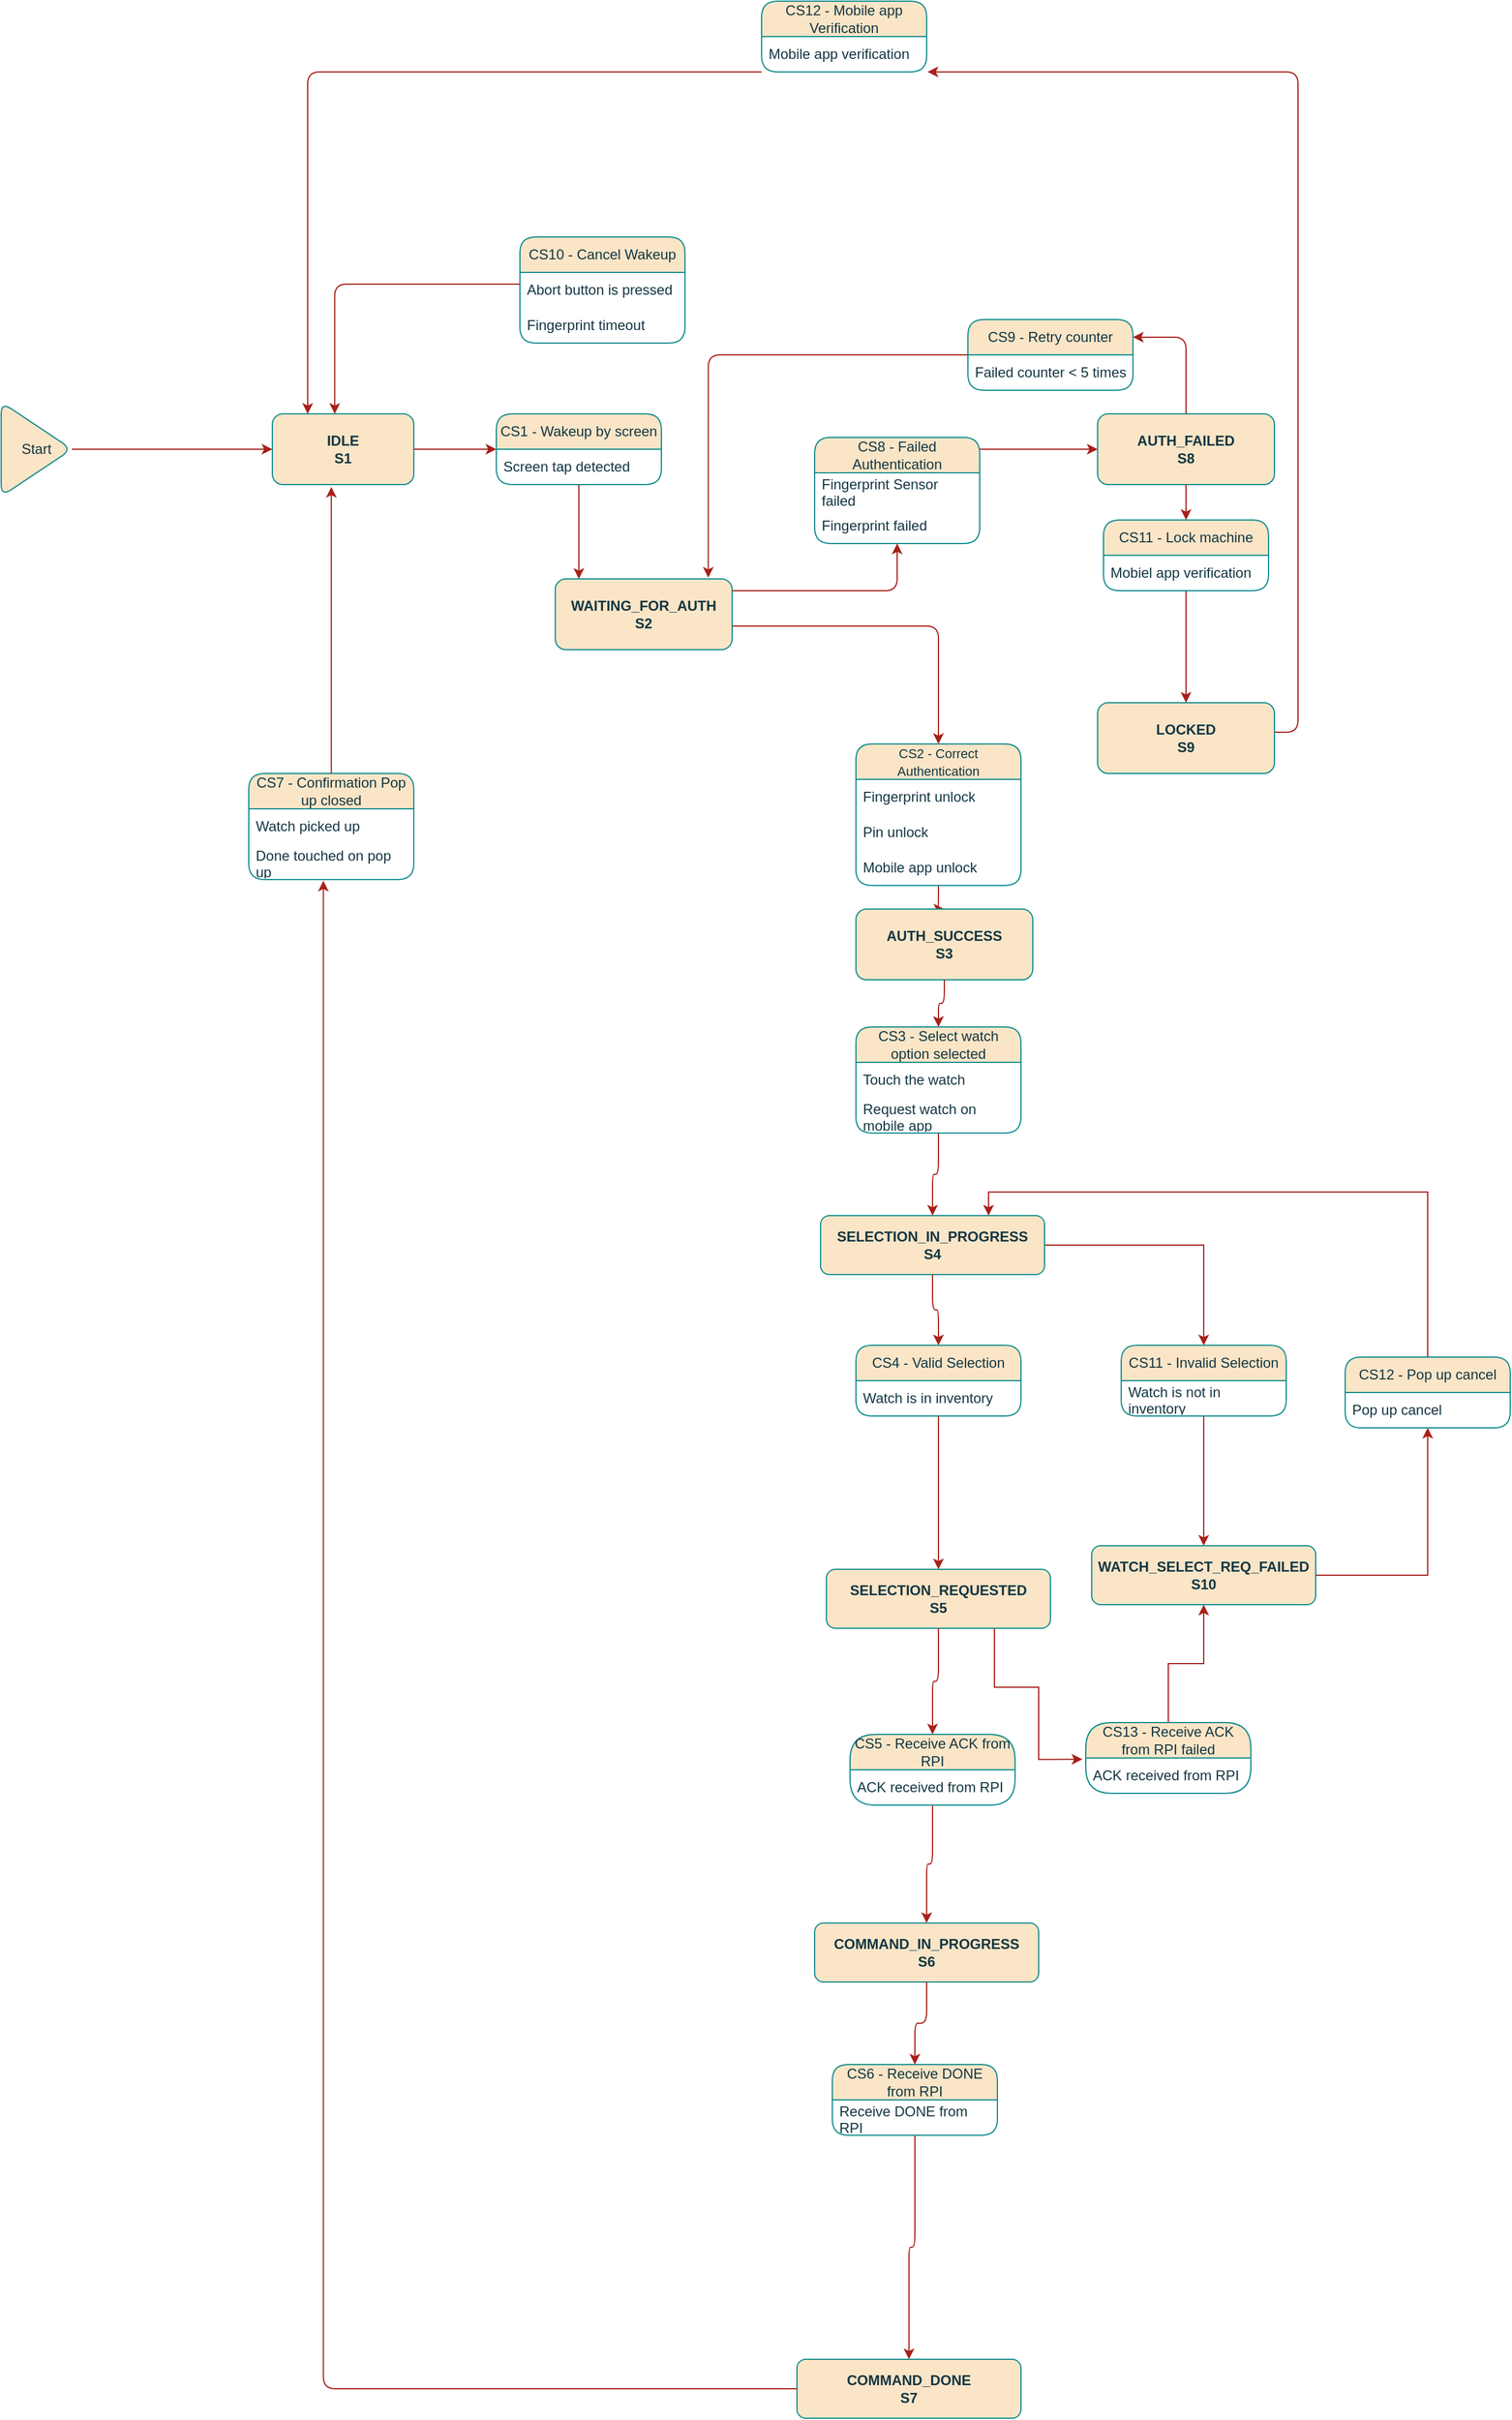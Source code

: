 <mxfile version="28.0.6">
  <diagram name="Page-1" id="p9SgZGYy411-d-FbT1tG">
    <mxGraphModel dx="4303" dy="2031" grid="1" gridSize="10" guides="1" tooltips="1" connect="1" arrows="1" fold="1" page="1" pageScale="1" pageWidth="850" pageHeight="1100" math="0" shadow="0">
      <root>
        <mxCell id="0" />
        <mxCell id="1" parent="0" />
        <mxCell id="Z7bshn5V9QT-2ZummmTz-3" value="" style="edgeStyle=orthogonalEdgeStyle;rounded=1;orthogonalLoop=1;jettySize=auto;html=1;labelBackgroundColor=none;fontColor=default;strokeColor=#A8201A;" edge="1" parent="1" source="Z7bshn5V9QT-2ZummmTz-114" target="Z7bshn5V9QT-2ZummmTz-2">
          <mxGeometry relative="1" as="geometry">
            <Array as="points">
              <mxPoint x="190" y="500" />
              <mxPoint x="190" y="500" />
            </Array>
          </mxGeometry>
        </mxCell>
        <mxCell id="Z7bshn5V9QT-2ZummmTz-1" value="IDLE&lt;div&gt;S1&lt;/div&gt;" style="rounded=1;whiteSpace=wrap;html=1;labelBackgroundColor=none;fontStyle=1;fillColor=#FAE5C7;strokeColor=#0F8B8D;fontColor=#143642;" vertex="1" parent="1">
          <mxGeometry x="-70" y="380" width="120" height="60" as="geometry" />
        </mxCell>
        <mxCell id="Z7bshn5V9QT-2ZummmTz-5" value="" style="edgeStyle=orthogonalEdgeStyle;rounded=1;orthogonalLoop=1;jettySize=auto;html=1;labelBackgroundColor=none;fontColor=default;strokeColor=#A8201A;" edge="1" parent="1" source="Z7bshn5V9QT-2ZummmTz-59" target="Z7bshn5V9QT-2ZummmTz-4">
          <mxGeometry relative="1" as="geometry" />
        </mxCell>
        <mxCell id="Z7bshn5V9QT-2ZummmTz-18" value="" style="edgeStyle=orthogonalEdgeStyle;rounded=1;orthogonalLoop=1;jettySize=auto;html=1;labelBackgroundColor=none;fontColor=default;strokeColor=#A8201A;" edge="1" parent="1" source="Z7bshn5V9QT-2ZummmTz-108" target="Z7bshn5V9QT-2ZummmTz-17">
          <mxGeometry relative="1" as="geometry">
            <Array as="points">
              <mxPoint x="560" y="410" />
              <mxPoint x="560" y="410" />
            </Array>
          </mxGeometry>
        </mxCell>
        <mxCell id="Z7bshn5V9QT-2ZummmTz-2" value="WAITING_FOR_AUTH&lt;div&gt;S2&lt;/div&gt;" style="rounded=1;whiteSpace=wrap;html=1;labelBackgroundColor=none;fontStyle=1;fillColor=#FAE5C7;strokeColor=#0F8B8D;fontColor=#143642;" vertex="1" parent="1">
          <mxGeometry x="170" y="520" width="150" height="60" as="geometry" />
        </mxCell>
        <mxCell id="Z7bshn5V9QT-2ZummmTz-7" value="" style="edgeStyle=orthogonalEdgeStyle;rounded=1;orthogonalLoop=1;jettySize=auto;html=1;labelBackgroundColor=none;fontColor=default;strokeColor=#A8201A;" edge="1" parent="1" source="Z7bshn5V9QT-2ZummmTz-71" target="Z7bshn5V9QT-2ZummmTz-6">
          <mxGeometry relative="1" as="geometry" />
        </mxCell>
        <mxCell id="Z7bshn5V9QT-2ZummmTz-4" value="AUTH_SUCCESS&lt;div&gt;S3&lt;/div&gt;" style="rounded=1;whiteSpace=wrap;html=1;labelBackgroundColor=none;fontStyle=1;fillColor=#FAE5C7;strokeColor=#0F8B8D;fontColor=#143642;" vertex="1" parent="1">
          <mxGeometry x="425" y="800" width="150" height="60" as="geometry" />
        </mxCell>
        <mxCell id="Z7bshn5V9QT-2ZummmTz-9" value="" style="edgeStyle=orthogonalEdgeStyle;rounded=1;orthogonalLoop=1;jettySize=auto;html=1;labelBackgroundColor=none;fontColor=default;strokeColor=#A8201A;" edge="1" parent="1" source="Z7bshn5V9QT-2ZummmTz-77" target="Z7bshn5V9QT-2ZummmTz-8">
          <mxGeometry relative="1" as="geometry" />
        </mxCell>
        <mxCell id="Z7bshn5V9QT-2ZummmTz-131" style="edgeStyle=orthogonalEdgeStyle;rounded=0;orthogonalLoop=1;jettySize=auto;html=1;entryX=0.5;entryY=0;entryDx=0;entryDy=0;strokeColor=#A8201A;fontColor=#143642;fillColor=#FAE5C7;" edge="1" parent="1" source="Z7bshn5V9QT-2ZummmTz-6" target="Z7bshn5V9QT-2ZummmTz-129">
          <mxGeometry relative="1" as="geometry" />
        </mxCell>
        <mxCell id="Z7bshn5V9QT-2ZummmTz-6" value="SELECTION_IN_PROGRESS&lt;div&gt;S4&lt;/div&gt;" style="rounded=1;whiteSpace=wrap;html=1;labelBackgroundColor=none;fontStyle=1;fillColor=#FAE5C7;strokeColor=#0F8B8D;fontColor=#143642;" vertex="1" parent="1">
          <mxGeometry x="395" y="1060" width="190" height="50" as="geometry" />
        </mxCell>
        <mxCell id="Z7bshn5V9QT-2ZummmTz-11" value="" style="edgeStyle=orthogonalEdgeStyle;rounded=1;orthogonalLoop=1;jettySize=auto;html=1;labelBackgroundColor=none;fontColor=default;strokeColor=#A8201A;" edge="1" parent="1" source="Z7bshn5V9QT-2ZummmTz-83" target="Z7bshn5V9QT-2ZummmTz-10">
          <mxGeometry relative="1" as="geometry" />
        </mxCell>
        <mxCell id="Z7bshn5V9QT-2ZummmTz-141" style="edgeStyle=orthogonalEdgeStyle;rounded=0;orthogonalLoop=1;jettySize=auto;html=1;exitX=0.75;exitY=1;exitDx=0;exitDy=0;entryX=-0.021;entryY=0.039;entryDx=0;entryDy=0;strokeColor=#A8201A;fontColor=#143642;fillColor=#FAE5C7;entryPerimeter=0;" edge="1" parent="1" source="Z7bshn5V9QT-2ZummmTz-8" target="Z7bshn5V9QT-2ZummmTz-140">
          <mxGeometry relative="1" as="geometry">
            <Array as="points">
              <mxPoint x="542" y="1460" />
              <mxPoint x="580" y="1460" />
              <mxPoint x="580" y="1521" />
            </Array>
          </mxGeometry>
        </mxCell>
        <mxCell id="Z7bshn5V9QT-2ZummmTz-8" value="SELECTION_REQUESTED&lt;div&gt;S5&lt;/div&gt;" style="rounded=1;whiteSpace=wrap;html=1;labelBackgroundColor=none;fontStyle=1;fillColor=#FAE5C7;strokeColor=#0F8B8D;fontColor=#143642;" vertex="1" parent="1">
          <mxGeometry x="400" y="1360" width="190" height="50" as="geometry" />
        </mxCell>
        <mxCell id="Z7bshn5V9QT-2ZummmTz-13" value="" style="edgeStyle=orthogonalEdgeStyle;rounded=1;orthogonalLoop=1;jettySize=auto;html=1;labelBackgroundColor=none;fontColor=default;strokeColor=#A8201A;" edge="1" parent="1" source="Z7bshn5V9QT-2ZummmTz-89" target="Z7bshn5V9QT-2ZummmTz-12">
          <mxGeometry relative="1" as="geometry" />
        </mxCell>
        <mxCell id="Z7bshn5V9QT-2ZummmTz-10" value="COMMAND_IN_PROGRESS&lt;div&gt;S6&lt;/div&gt;" style="rounded=1;whiteSpace=wrap;html=1;labelBackgroundColor=none;fontStyle=1;fillColor=#FAE5C7;strokeColor=#0F8B8D;fontColor=#143642;" vertex="1" parent="1">
          <mxGeometry x="390" y="1660" width="190" height="50" as="geometry" />
        </mxCell>
        <mxCell id="Z7bshn5V9QT-2ZummmTz-12" value="COMMAND_DONE&lt;div&gt;S7&lt;/div&gt;" style="rounded=1;whiteSpace=wrap;html=1;labelBackgroundColor=none;fontStyle=1;fillColor=#FAE5C7;strokeColor=#0F8B8D;fontColor=#143642;" vertex="1" parent="1">
          <mxGeometry x="375" y="2030" width="190" height="50" as="geometry" />
        </mxCell>
        <mxCell id="Z7bshn5V9QT-2ZummmTz-19" style="edgeStyle=orthogonalEdgeStyle;rounded=1;orthogonalLoop=1;jettySize=auto;html=1;entryX=0.865;entryY=-0.018;entryDx=0;entryDy=0;labelBackgroundColor=none;fontColor=default;entryPerimeter=0;strokeColor=#A8201A;" edge="1" parent="1" source="Z7bshn5V9QT-2ZummmTz-101" target="Z7bshn5V9QT-2ZummmTz-2">
          <mxGeometry relative="1" as="geometry">
            <Array as="points">
              <mxPoint x="300" y="330" />
            </Array>
          </mxGeometry>
        </mxCell>
        <mxCell id="Z7bshn5V9QT-2ZummmTz-35" value="" style="edgeStyle=orthogonalEdgeStyle;rounded=1;orthogonalLoop=1;jettySize=auto;html=1;labelBackgroundColor=none;strokeColor=#A8201A;fontColor=default;" edge="1" parent="1" source="Z7bshn5V9QT-2ZummmTz-95" target="Z7bshn5V9QT-2ZummmTz-34">
          <mxGeometry relative="1" as="geometry" />
        </mxCell>
        <mxCell id="Z7bshn5V9QT-2ZummmTz-126" style="edgeStyle=orthogonalEdgeStyle;rounded=1;orthogonalLoop=1;jettySize=auto;html=1;exitX=0.5;exitY=0;exitDx=0;exitDy=0;entryX=1;entryY=0.25;entryDx=0;entryDy=0;labelBackgroundColor=none;strokeColor=#A8201A;fontColor=default;" edge="1" parent="1" source="Z7bshn5V9QT-2ZummmTz-17" target="Z7bshn5V9QT-2ZummmTz-101">
          <mxGeometry relative="1" as="geometry" />
        </mxCell>
        <mxCell id="Z7bshn5V9QT-2ZummmTz-17" value="AUTH_FAILED&lt;div&gt;S8&lt;/div&gt;" style="rounded=1;whiteSpace=wrap;html=1;labelBackgroundColor=none;fontStyle=1;fillColor=#FAE5C7;strokeColor=#0F8B8D;fontColor=#143642;" vertex="1" parent="1">
          <mxGeometry x="630" y="380" width="150" height="60" as="geometry" />
        </mxCell>
        <mxCell id="Z7bshn5V9QT-2ZummmTz-32" style="edgeStyle=orthogonalEdgeStyle;rounded=1;orthogonalLoop=1;jettySize=auto;html=1;entryX=0.441;entryY=0;entryDx=0;entryDy=0;entryPerimeter=0;labelBackgroundColor=none;strokeColor=#A8201A;fontColor=default;" edge="1" parent="1" source="Z7bshn5V9QT-2ZummmTz-47" target="Z7bshn5V9QT-2ZummmTz-1">
          <mxGeometry relative="1" as="geometry">
            <Array as="points">
              <mxPoint x="-17" y="270" />
            </Array>
          </mxGeometry>
        </mxCell>
        <mxCell id="Z7bshn5V9QT-2ZummmTz-36" style="edgeStyle=orthogonalEdgeStyle;rounded=1;orthogonalLoop=1;jettySize=auto;html=1;entryX=0.25;entryY=0;entryDx=0;entryDy=0;labelBackgroundColor=none;strokeColor=#A8201A;fontColor=default;" edge="1" parent="1" source="Z7bshn5V9QT-2ZummmTz-65" target="Z7bshn5V9QT-2ZummmTz-1">
          <mxGeometry relative="1" as="geometry">
            <Array as="points">
              <mxPoint x="-40" y="90" />
            </Array>
          </mxGeometry>
        </mxCell>
        <mxCell id="Z7bshn5V9QT-2ZummmTz-34" value="LOCKED&lt;div&gt;S9&lt;/div&gt;" style="rounded=1;whiteSpace=wrap;html=1;labelBackgroundColor=none;fontStyle=1;fillColor=#FAE5C7;strokeColor=#0F8B8D;fontColor=#143642;" vertex="1" parent="1">
          <mxGeometry x="630" y="625" width="150" height="60" as="geometry" />
        </mxCell>
        <mxCell id="Z7bshn5V9QT-2ZummmTz-40" value="" style="edgeStyle=orthogonalEdgeStyle;rounded=1;orthogonalLoop=1;jettySize=auto;html=1;labelBackgroundColor=none;strokeColor=#A8201A;fontColor=default;" edge="1" parent="1" source="Z7bshn5V9QT-2ZummmTz-39" target="Z7bshn5V9QT-2ZummmTz-1">
          <mxGeometry relative="1" as="geometry" />
        </mxCell>
        <mxCell id="Z7bshn5V9QT-2ZummmTz-39" value="Start" style="triangle;whiteSpace=wrap;html=1;fillColor=#FAE5C7;strokeColor=#0F8B8D;rounded=1;labelBackgroundColor=none;fontColor=#143642;" vertex="1" parent="1">
          <mxGeometry x="-300" y="370" width="60" height="80" as="geometry" />
        </mxCell>
        <mxCell id="Z7bshn5V9QT-2ZummmTz-47" value="CS10 - Cancel Wakeup" style="swimlane;fontStyle=0;childLayout=stackLayout;horizontal=1;startSize=30;horizontalStack=0;resizeParent=1;resizeParentMax=0;resizeLast=0;collapsible=1;marginBottom=0;whiteSpace=wrap;html=1;fillColor=#FAE5C7;strokeColor=#0F8B8D;swimlaneFillColor=default;rounded=1;labelBackgroundColor=none;fontColor=#143642;" vertex="1" parent="1">
          <mxGeometry x="140" y="230" width="140" height="90" as="geometry">
            <mxRectangle x="345" y="230" width="60" height="30" as="alternateBounds" />
          </mxGeometry>
        </mxCell>
        <mxCell id="Z7bshn5V9QT-2ZummmTz-48" value="Abort button is pressed" style="text;strokeColor=none;fillColor=none;align=left;verticalAlign=middle;spacingLeft=4;spacingRight=4;overflow=hidden;points=[[0,0.5],[1,0.5]];portConstraint=eastwest;rotatable=0;whiteSpace=wrap;html=1;rounded=1;labelBackgroundColor=none;fontColor=#143642;" vertex="1" parent="Z7bshn5V9QT-2ZummmTz-47">
          <mxGeometry y="30" width="140" height="30" as="geometry" />
        </mxCell>
        <mxCell id="Z7bshn5V9QT-2ZummmTz-49" value="Fingerprint timeout" style="text;strokeColor=none;fillColor=none;align=left;verticalAlign=middle;spacingLeft=4;spacingRight=4;overflow=hidden;points=[[0,0.5],[1,0.5]];portConstraint=eastwest;rotatable=0;whiteSpace=wrap;html=1;rounded=1;labelBackgroundColor=none;fontColor=#143642;" vertex="1" parent="Z7bshn5V9QT-2ZummmTz-47">
          <mxGeometry y="60" width="140" height="30" as="geometry" />
        </mxCell>
        <mxCell id="Z7bshn5V9QT-2ZummmTz-57" value="" style="edgeStyle=orthogonalEdgeStyle;rounded=1;orthogonalLoop=1;jettySize=auto;html=1;labelBackgroundColor=none;fontColor=default;strokeColor=#A8201A;" edge="1" parent="1" source="Z7bshn5V9QT-2ZummmTz-2" target="Z7bshn5V9QT-2ZummmTz-59">
          <mxGeometry relative="1" as="geometry">
            <mxPoint x="475" y="440" as="sourcePoint" />
            <mxPoint x="475" y="520" as="targetPoint" />
            <Array as="points">
              <mxPoint x="495" y="560" />
            </Array>
          </mxGeometry>
        </mxCell>
        <mxCell id="Z7bshn5V9QT-2ZummmTz-59" value="&lt;span style=&quot;font-size: 11px; text-wrap-mode: nowrap;&quot;&gt;CS2 - Correct Authentication&lt;/span&gt;" style="swimlane;fontStyle=0;childLayout=stackLayout;horizontal=1;startSize=30;horizontalStack=0;resizeParent=1;resizeParentMax=0;resizeLast=0;collapsible=1;marginBottom=0;whiteSpace=wrap;html=1;swimlaneFillColor=default;fillColor=#FAE5C7;strokeColor=#0F8B8D;fontColor=#143642;rounded=1;labelBackgroundColor=none;" vertex="1" parent="1">
          <mxGeometry x="425" y="660" width="140" height="120" as="geometry">
            <mxRectangle x="445" y="460" width="60" height="30" as="alternateBounds" />
          </mxGeometry>
        </mxCell>
        <mxCell id="Z7bshn5V9QT-2ZummmTz-60" value="Fingerprint unlock" style="text;strokeColor=none;fillColor=none;align=left;verticalAlign=middle;spacingLeft=4;spacingRight=4;overflow=hidden;points=[[0,0.5],[1,0.5]];portConstraint=eastwest;rotatable=0;whiteSpace=wrap;html=1;rounded=1;labelBackgroundColor=none;fontColor=#143642;" vertex="1" parent="Z7bshn5V9QT-2ZummmTz-59">
          <mxGeometry y="30" width="140" height="30" as="geometry" />
        </mxCell>
        <mxCell id="Z7bshn5V9QT-2ZummmTz-61" value="Pin unlock" style="text;strokeColor=none;fillColor=none;align=left;verticalAlign=middle;spacingLeft=4;spacingRight=4;overflow=hidden;points=[[0,0.5],[1,0.5]];portConstraint=eastwest;rotatable=0;whiteSpace=wrap;html=1;rounded=1;labelBackgroundColor=none;fontColor=#143642;" vertex="1" parent="Z7bshn5V9QT-2ZummmTz-59">
          <mxGeometry y="60" width="140" height="30" as="geometry" />
        </mxCell>
        <mxCell id="Z7bshn5V9QT-2ZummmTz-62" value="Mobile app unlock" style="text;strokeColor=none;fillColor=none;align=left;verticalAlign=middle;spacingLeft=4;spacingRight=4;overflow=hidden;points=[[0,0.5],[1,0.5]];portConstraint=eastwest;rotatable=0;whiteSpace=wrap;html=1;rounded=1;labelBackgroundColor=none;fontColor=#143642;" vertex="1" parent="Z7bshn5V9QT-2ZummmTz-59">
          <mxGeometry y="90" width="140" height="30" as="geometry" />
        </mxCell>
        <mxCell id="Z7bshn5V9QT-2ZummmTz-63" value="" style="edgeStyle=orthogonalEdgeStyle;rounded=1;orthogonalLoop=1;jettySize=auto;html=1;entryX=1.006;entryY=0.033;entryDx=0;entryDy=0;entryPerimeter=0;labelBackgroundColor=none;strokeColor=#A8201A;fontColor=default;" edge="1" parent="1" source="Z7bshn5V9QT-2ZummmTz-34">
          <mxGeometry relative="1" as="geometry">
            <mxPoint x="780" y="550" as="sourcePoint" />
            <mxPoint x="485.84" y="90.99" as="targetPoint" />
            <Array as="points">
              <mxPoint x="800" y="650" />
              <mxPoint x="800" y="90" />
              <mxPoint x="486" y="90" />
            </Array>
          </mxGeometry>
        </mxCell>
        <mxCell id="Z7bshn5V9QT-2ZummmTz-65" value="CS12 - Mobile app Verification" style="swimlane;fontStyle=0;childLayout=stackLayout;horizontal=1;startSize=30;horizontalStack=0;resizeParent=1;resizeParentMax=0;resizeLast=0;collapsible=1;marginBottom=0;whiteSpace=wrap;html=1;fillColor=#FAE5C7;strokeColor=#0F8B8D;swimlaneFillColor=default;rounded=1;labelBackgroundColor=none;fontColor=#143642;" vertex="1" parent="1">
          <mxGeometry x="345" y="30" width="140" height="60" as="geometry">
            <mxRectangle x="425" y="80" width="60" height="30" as="alternateBounds" />
          </mxGeometry>
        </mxCell>
        <mxCell id="Z7bshn5V9QT-2ZummmTz-66" value="Mobile app verification" style="text;strokeColor=none;fillColor=none;align=left;verticalAlign=middle;spacingLeft=4;spacingRight=4;overflow=hidden;points=[[0,0.5],[1,0.5]];portConstraint=eastwest;rotatable=0;whiteSpace=wrap;html=1;rounded=1;labelBackgroundColor=none;fontColor=#143642;" vertex="1" parent="Z7bshn5V9QT-2ZummmTz-65">
          <mxGeometry y="30" width="140" height="30" as="geometry" />
        </mxCell>
        <mxCell id="Z7bshn5V9QT-2ZummmTz-69" value="" style="edgeStyle=orthogonalEdgeStyle;rounded=1;orthogonalLoop=1;jettySize=auto;html=1;labelBackgroundColor=none;fontColor=default;strokeColor=#A8201A;" edge="1" parent="1" source="Z7bshn5V9QT-2ZummmTz-4" target="Z7bshn5V9QT-2ZummmTz-71">
          <mxGeometry relative="1" as="geometry">
            <mxPoint x="475" y="580" as="sourcePoint" />
            <mxPoint x="475" y="660" as="targetPoint" />
          </mxGeometry>
        </mxCell>
        <mxCell id="Z7bshn5V9QT-2ZummmTz-71" value="CS3 - Select watch option selected" style="swimlane;fontStyle=0;childLayout=stackLayout;horizontal=1;startSize=30;horizontalStack=0;resizeParent=1;resizeParentMax=0;resizeLast=0;collapsible=1;marginBottom=0;whiteSpace=wrap;html=1;swimlaneFillColor=default;fillColor=#FAE5C7;strokeColor=#0F8B8D;rounded=1;labelBackgroundColor=none;fontColor=#143642;" vertex="1" parent="1">
          <mxGeometry x="425" y="900" width="140" height="90" as="geometry">
            <mxRectangle x="445" y="600" width="60" height="30" as="alternateBounds" />
          </mxGeometry>
        </mxCell>
        <mxCell id="Z7bshn5V9QT-2ZummmTz-72" value="Touch the watch" style="text;strokeColor=none;fillColor=none;align=left;verticalAlign=middle;spacingLeft=4;spacingRight=4;overflow=hidden;points=[[0,0.5],[1,0.5]];portConstraint=eastwest;rotatable=0;whiteSpace=wrap;html=1;rounded=1;labelBackgroundColor=none;fontColor=#143642;" vertex="1" parent="Z7bshn5V9QT-2ZummmTz-71">
          <mxGeometry y="30" width="140" height="30" as="geometry" />
        </mxCell>
        <mxCell id="Z7bshn5V9QT-2ZummmTz-73" value="Request watch on mobile app" style="text;strokeColor=none;fillColor=none;align=left;verticalAlign=middle;spacingLeft=4;spacingRight=4;overflow=hidden;points=[[0,0.5],[1,0.5]];portConstraint=eastwest;rotatable=0;whiteSpace=wrap;html=1;rounded=1;labelBackgroundColor=none;fontColor=#143642;" vertex="1" parent="Z7bshn5V9QT-2ZummmTz-71">
          <mxGeometry y="60" width="140" height="30" as="geometry" />
        </mxCell>
        <mxCell id="Z7bshn5V9QT-2ZummmTz-75" value="" style="edgeStyle=orthogonalEdgeStyle;rounded=1;orthogonalLoop=1;jettySize=auto;html=1;labelBackgroundColor=none;fontColor=default;strokeColor=#A8201A;" edge="1" parent="1" source="Z7bshn5V9QT-2ZummmTz-6" target="Z7bshn5V9QT-2ZummmTz-77">
          <mxGeometry relative="1" as="geometry">
            <mxPoint x="475" y="710" as="sourcePoint" />
            <mxPoint x="475" y="790" as="targetPoint" />
          </mxGeometry>
        </mxCell>
        <mxCell id="Z7bshn5V9QT-2ZummmTz-77" value="CS4 - Valid Selection" style="swimlane;fontStyle=0;childLayout=stackLayout;horizontal=1;startSize=30;horizontalStack=0;resizeParent=1;resizeParentMax=0;resizeLast=0;collapsible=1;marginBottom=0;whiteSpace=wrap;html=1;fillColor=#FAE5C7;strokeColor=#0F8B8D;swimlaneFillColor=default;rounded=1;labelBackgroundColor=none;fontColor=#143642;" vertex="1" parent="1">
          <mxGeometry x="425" y="1170" width="140" height="60" as="geometry">
            <mxRectangle x="445" y="730" width="60" height="30" as="alternateBounds" />
          </mxGeometry>
        </mxCell>
        <mxCell id="Z7bshn5V9QT-2ZummmTz-78" value="Watch is in inventory" style="text;strokeColor=none;fillColor=none;align=left;verticalAlign=middle;spacingLeft=4;spacingRight=4;overflow=hidden;points=[[0,0.5],[1,0.5]];portConstraint=eastwest;rotatable=0;whiteSpace=wrap;html=1;rounded=1;labelBackgroundColor=none;fontColor=#143642;" vertex="1" parent="Z7bshn5V9QT-2ZummmTz-77">
          <mxGeometry y="30" width="140" height="30" as="geometry" />
        </mxCell>
        <mxCell id="Z7bshn5V9QT-2ZummmTz-81" value="" style="edgeStyle=orthogonalEdgeStyle;rounded=1;orthogonalLoop=1;jettySize=auto;html=1;labelBackgroundColor=none;fontColor=default;strokeColor=#A8201A;" edge="1" parent="1" source="Z7bshn5V9QT-2ZummmTz-8" target="Z7bshn5V9QT-2ZummmTz-83">
          <mxGeometry relative="1" as="geometry">
            <mxPoint x="475" y="840" as="sourcePoint" />
            <mxPoint x="475" y="920" as="targetPoint" />
          </mxGeometry>
        </mxCell>
        <mxCell id="Z7bshn5V9QT-2ZummmTz-83" value="CS5 - Receive ACK from RPI" style="swimlane;fontStyle=0;childLayout=stackLayout;horizontal=1;startSize=30;horizontalStack=0;resizeParent=1;resizeParentMax=0;resizeLast=0;collapsible=1;marginBottom=0;whiteSpace=wrap;html=1;swimlaneFillColor=default;fillColor=#FAE5C7;strokeColor=#0F8B8D;rounded=1;labelBackgroundColor=none;fontColor=#143642;arcSize=24;" vertex="1" parent="1">
          <mxGeometry x="420" y="1500" width="140" height="60" as="geometry">
            <mxRectangle x="445" y="860" width="60" height="30" as="alternateBounds" />
          </mxGeometry>
        </mxCell>
        <mxCell id="Z7bshn5V9QT-2ZummmTz-84" value="ACK received from RPI" style="text;strokeColor=none;fillColor=none;align=left;verticalAlign=middle;spacingLeft=4;spacingRight=4;overflow=hidden;points=[[0,0.5],[1,0.5]];portConstraint=eastwest;rotatable=0;whiteSpace=wrap;html=1;rounded=1;labelBackgroundColor=none;fontColor=#143642;" vertex="1" parent="Z7bshn5V9QT-2ZummmTz-83">
          <mxGeometry y="30" width="140" height="30" as="geometry" />
        </mxCell>
        <mxCell id="Z7bshn5V9QT-2ZummmTz-87" value="" style="edgeStyle=orthogonalEdgeStyle;rounded=1;orthogonalLoop=1;jettySize=auto;html=1;labelBackgroundColor=none;fontColor=default;strokeColor=#A8201A;" edge="1" parent="1" source="Z7bshn5V9QT-2ZummmTz-10" target="Z7bshn5V9QT-2ZummmTz-89">
          <mxGeometry relative="1" as="geometry">
            <mxPoint x="475" y="970" as="sourcePoint" />
            <mxPoint x="475" y="1050" as="targetPoint" />
          </mxGeometry>
        </mxCell>
        <mxCell id="Z7bshn5V9QT-2ZummmTz-89" value="CS6 - Receive DONE from RPI" style="swimlane;fontStyle=0;childLayout=stackLayout;horizontal=1;startSize=30;horizontalStack=0;resizeParent=1;resizeParentMax=0;resizeLast=0;collapsible=1;marginBottom=0;whiteSpace=wrap;html=1;fillColor=#FAE5C7;strokeColor=#0F8B8D;swimlaneFillColor=default;rounded=1;labelBackgroundColor=none;fontColor=#143642;" vertex="1" parent="1">
          <mxGeometry x="405" y="1780" width="140" height="60" as="geometry">
            <mxRectangle x="445" y="1580" width="60" height="30" as="alternateBounds" />
          </mxGeometry>
        </mxCell>
        <mxCell id="Z7bshn5V9QT-2ZummmTz-90" value="Receive DONE from RPI" style="text;strokeColor=none;fillColor=none;align=left;verticalAlign=middle;spacingLeft=4;spacingRight=4;overflow=hidden;points=[[0,0.5],[1,0.5]];portConstraint=eastwest;rotatable=0;whiteSpace=wrap;html=1;rounded=1;labelBackgroundColor=none;fontColor=#143642;" vertex="1" parent="Z7bshn5V9QT-2ZummmTz-89">
          <mxGeometry y="30" width="140" height="30" as="geometry" />
        </mxCell>
        <mxCell id="Z7bshn5V9QT-2ZummmTz-93" value="" style="edgeStyle=orthogonalEdgeStyle;rounded=1;orthogonalLoop=1;jettySize=auto;html=1;labelBackgroundColor=none;strokeColor=#A8201A;fontColor=default;" edge="1" parent="1" source="Z7bshn5V9QT-2ZummmTz-17" target="Z7bshn5V9QT-2ZummmTz-95">
          <mxGeometry relative="1" as="geometry">
            <mxPoint x="705" y="440" as="sourcePoint" />
            <mxPoint x="705" y="520" as="targetPoint" />
          </mxGeometry>
        </mxCell>
        <mxCell id="Z7bshn5V9QT-2ZummmTz-95" value="CS11 - Lock machine" style="swimlane;fontStyle=0;childLayout=stackLayout;horizontal=1;startSize=30;horizontalStack=0;resizeParent=1;resizeParentMax=0;resizeLast=0;collapsible=1;marginBottom=0;whiteSpace=wrap;html=1;fillColor=#FAE5C7;strokeColor=#0F8B8D;swimlaneFillColor=default;rounded=1;labelBackgroundColor=none;fontColor=#143642;" vertex="1" parent="1">
          <mxGeometry x="635" y="470" width="140" height="60" as="geometry">
            <mxRectangle x="675" y="470" width="60" height="30" as="alternateBounds" />
          </mxGeometry>
        </mxCell>
        <mxCell id="Z7bshn5V9QT-2ZummmTz-96" value="Mobiel app verification" style="text;strokeColor=none;fillColor=none;align=left;verticalAlign=middle;spacingLeft=4;spacingRight=4;overflow=hidden;points=[[0,0.5],[1,0.5]];portConstraint=eastwest;rotatable=0;whiteSpace=wrap;html=1;rounded=1;labelBackgroundColor=none;fontColor=#143642;" vertex="1" parent="Z7bshn5V9QT-2ZummmTz-95">
          <mxGeometry y="30" width="140" height="30" as="geometry" />
        </mxCell>
        <mxCell id="Z7bshn5V9QT-2ZummmTz-101" value="CS9 - Retry counter" style="swimlane;fontStyle=0;childLayout=stackLayout;horizontal=1;startSize=30;horizontalStack=0;resizeParent=1;resizeParentMax=0;resizeLast=0;collapsible=1;marginBottom=0;whiteSpace=wrap;html=1;fillColor=#FAE5C7;strokeColor=#0F8B8D;swimlaneFillColor=default;rounded=1;labelBackgroundColor=none;fontColor=#143642;" vertex="1" parent="1">
          <mxGeometry x="520" y="300" width="140" height="60" as="geometry">
            <mxRectangle x="570" y="340" width="60" height="30" as="alternateBounds" />
          </mxGeometry>
        </mxCell>
        <mxCell id="Z7bshn5V9QT-2ZummmTz-102" value="Failed counter &amp;lt; 5 times" style="text;strokeColor=none;fillColor=none;align=left;verticalAlign=middle;spacingLeft=4;spacingRight=4;overflow=hidden;points=[[0,0.5],[1,0.5]];portConstraint=eastwest;rotatable=0;whiteSpace=wrap;html=1;rounded=1;labelBackgroundColor=none;fontColor=#143642;" vertex="1" parent="Z7bshn5V9QT-2ZummmTz-101">
          <mxGeometry y="30" width="140" height="30" as="geometry" />
        </mxCell>
        <mxCell id="Z7bshn5V9QT-2ZummmTz-106" value="" style="edgeStyle=orthogonalEdgeStyle;rounded=1;orthogonalLoop=1;jettySize=auto;html=1;labelBackgroundColor=none;fontColor=default;strokeColor=#A8201A;" edge="1" parent="1" source="Z7bshn5V9QT-2ZummmTz-2" target="Z7bshn5V9QT-2ZummmTz-108">
          <mxGeometry relative="1" as="geometry">
            <mxPoint x="550" y="410" as="sourcePoint" />
            <mxPoint x="630" y="410" as="targetPoint" />
            <Array as="points">
              <mxPoint x="460" y="530" />
            </Array>
          </mxGeometry>
        </mxCell>
        <mxCell id="Z7bshn5V9QT-2ZummmTz-108" value="CS8 - Failed Authentication" style="swimlane;fontStyle=0;childLayout=stackLayout;horizontal=1;startSize=30;horizontalStack=0;resizeParent=1;resizeParentMax=0;resizeLast=0;collapsible=1;marginBottom=0;whiteSpace=wrap;html=1;fillColor=#FAE5C7;strokeColor=#0F8B8D;swimlaneFillColor=default;rounded=1;labelBackgroundColor=none;fontColor=#143642;" vertex="1" parent="1">
          <mxGeometry x="390" y="400" width="140" height="90" as="geometry">
            <mxRectangle x="560" y="395" width="60" height="30" as="alternateBounds" />
          </mxGeometry>
        </mxCell>
        <mxCell id="Z7bshn5V9QT-2ZummmTz-109" value="Fingerprint Sensor failed" style="text;strokeColor=none;fillColor=none;align=left;verticalAlign=middle;spacingLeft=4;spacingRight=4;overflow=hidden;points=[[0,0.5],[1,0.5]];portConstraint=eastwest;rotatable=0;whiteSpace=wrap;html=1;rounded=1;labelBackgroundColor=none;fontColor=#143642;" vertex="1" parent="Z7bshn5V9QT-2ZummmTz-108">
          <mxGeometry y="30" width="140" height="30" as="geometry" />
        </mxCell>
        <mxCell id="Z7bshn5V9QT-2ZummmTz-110" value="Fingerprint failed" style="text;strokeColor=none;fillColor=none;align=left;verticalAlign=middle;spacingLeft=4;spacingRight=4;overflow=hidden;points=[[0,0.5],[1,0.5]];portConstraint=eastwest;rotatable=0;whiteSpace=wrap;html=1;rounded=1;labelBackgroundColor=none;fontColor=#143642;" vertex="1" parent="Z7bshn5V9QT-2ZummmTz-108">
          <mxGeometry y="60" width="140" height="30" as="geometry" />
        </mxCell>
        <mxCell id="Z7bshn5V9QT-2ZummmTz-112" value="" style="edgeStyle=orthogonalEdgeStyle;rounded=1;orthogonalLoop=1;jettySize=auto;html=1;labelBackgroundColor=none;fontColor=default;strokeColor=#A8201A;" edge="1" parent="1" source="Z7bshn5V9QT-2ZummmTz-1" target="Z7bshn5V9QT-2ZummmTz-114">
          <mxGeometry relative="1" as="geometry">
            <mxPoint x="320" y="410" as="sourcePoint" />
            <mxPoint x="400" y="410" as="targetPoint" />
          </mxGeometry>
        </mxCell>
        <mxCell id="Z7bshn5V9QT-2ZummmTz-113" value="" style="edgeLabel;html=1;align=center;verticalAlign=middle;resizable=0;points=[];labelBackgroundColor=none;rounded=1;fontColor=#143642;" vertex="1" connectable="0" parent="Z7bshn5V9QT-2ZummmTz-112">
          <mxGeometry x="-0.144" relative="1" as="geometry">
            <mxPoint as="offset" />
          </mxGeometry>
        </mxCell>
        <mxCell id="Z7bshn5V9QT-2ZummmTz-114" value="CS1 - Wakeup by screen" style="swimlane;fontStyle=0;childLayout=stackLayout;horizontal=1;startSize=30;horizontalStack=0;resizeParent=1;resizeParentMax=0;resizeLast=0;collapsible=1;marginBottom=0;whiteSpace=wrap;html=1;fillColor=#FAE5C7;strokeColor=#0F8B8D;swimlaneFillColor=default;rounded=1;labelBackgroundColor=none;fontColor=#143642;" vertex="1" parent="1">
          <mxGeometry x="120" y="380" width="140" height="60" as="geometry">
            <mxRectangle x="330" y="395" width="60" height="30" as="alternateBounds" />
          </mxGeometry>
        </mxCell>
        <mxCell id="Z7bshn5V9QT-2ZummmTz-115" value="Screen tap detected" style="text;strokeColor=none;fillColor=none;align=left;verticalAlign=middle;spacingLeft=4;spacingRight=4;overflow=hidden;points=[[0,0.5],[1,0.5]];portConstraint=eastwest;rotatable=0;whiteSpace=wrap;html=1;rounded=1;labelBackgroundColor=none;fontColor=#143642;" vertex="1" parent="Z7bshn5V9QT-2ZummmTz-114">
          <mxGeometry y="30" width="140" height="30" as="geometry" />
        </mxCell>
        <mxCell id="Z7bshn5V9QT-2ZummmTz-118" value="" style="edgeStyle=orthogonalEdgeStyle;rounded=1;orthogonalLoop=1;jettySize=auto;html=1;entryX=0.452;entryY=1.011;entryDx=0;entryDy=0;entryPerimeter=0;labelBackgroundColor=none;fontColor=default;strokeColor=#A8201A;" edge="1" parent="1" source="Z7bshn5V9QT-2ZummmTz-12" target="Z7bshn5V9QT-2ZummmTz-120">
          <mxGeometry relative="1" as="geometry">
            <mxPoint x="380" y="1075" as="sourcePoint" />
            <mxPoint x="254" y="441" as="targetPoint" />
          </mxGeometry>
        </mxCell>
        <mxCell id="Z7bshn5V9QT-2ZummmTz-120" value="CS7 - Confirmation Pop up closed" style="swimlane;fontStyle=0;childLayout=stackLayout;horizontal=1;startSize=30;horizontalStack=0;resizeParent=1;resizeParentMax=0;resizeLast=0;collapsible=1;marginBottom=0;whiteSpace=wrap;html=1;swimlaneFillColor=default;fillColor=#FAE5C7;strokeColor=#0F8B8D;rounded=1;labelBackgroundColor=none;fontColor=#143642;" vertex="1" parent="1">
          <mxGeometry x="-90" y="685" width="140" height="90" as="geometry">
            <mxRectangle x="-50" y="680" width="60" height="30" as="alternateBounds" />
          </mxGeometry>
        </mxCell>
        <mxCell id="Z7bshn5V9QT-2ZummmTz-121" value="Watch picked up" style="text;strokeColor=none;fillColor=none;align=left;verticalAlign=middle;spacingLeft=4;spacingRight=4;overflow=hidden;points=[[0,0.5],[1,0.5]];portConstraint=eastwest;rotatable=0;whiteSpace=wrap;html=1;rounded=1;labelBackgroundColor=none;fontColor=#143642;" vertex="1" parent="Z7bshn5V9QT-2ZummmTz-120">
          <mxGeometry y="30" width="140" height="30" as="geometry" />
        </mxCell>
        <mxCell id="Z7bshn5V9QT-2ZummmTz-122" value="Done touched on pop up" style="text;strokeColor=none;fillColor=none;align=left;verticalAlign=middle;spacingLeft=4;spacingRight=4;overflow=hidden;points=[[0,0.5],[1,0.5]];portConstraint=eastwest;rotatable=0;whiteSpace=wrap;html=1;rounded=1;labelBackgroundColor=none;fontColor=#143642;" vertex="1" parent="Z7bshn5V9QT-2ZummmTz-120">
          <mxGeometry y="60" width="140" height="30" as="geometry" />
        </mxCell>
        <mxCell id="Z7bshn5V9QT-2ZummmTz-124" style="edgeStyle=orthogonalEdgeStyle;rounded=1;orthogonalLoop=1;jettySize=auto;html=1;entryX=0.417;entryY=1.033;entryDx=0;entryDy=0;entryPerimeter=0;labelBackgroundColor=none;strokeColor=#A8201A;fontColor=default;" edge="1" parent="1" source="Z7bshn5V9QT-2ZummmTz-120" target="Z7bshn5V9QT-2ZummmTz-1">
          <mxGeometry relative="1" as="geometry" />
        </mxCell>
        <mxCell id="Z7bshn5V9QT-2ZummmTz-133" value="" style="edgeStyle=orthogonalEdgeStyle;rounded=0;orthogonalLoop=1;jettySize=auto;html=1;strokeColor=#A8201A;fontColor=#143642;fillColor=#FAE5C7;" edge="1" parent="1" source="Z7bshn5V9QT-2ZummmTz-129" target="Z7bshn5V9QT-2ZummmTz-132">
          <mxGeometry relative="1" as="geometry" />
        </mxCell>
        <mxCell id="Z7bshn5V9QT-2ZummmTz-129" value="CS11 - Invalid Selection" style="swimlane;fontStyle=0;childLayout=stackLayout;horizontal=1;startSize=30;horizontalStack=0;resizeParent=1;resizeParentMax=0;resizeLast=0;collapsible=1;marginBottom=0;whiteSpace=wrap;html=1;fillColor=#FAE5C7;strokeColor=#0F8B8D;swimlaneFillColor=default;rounded=1;labelBackgroundColor=none;fontColor=#143642;" vertex="1" parent="1">
          <mxGeometry x="650" y="1170" width="140" height="60" as="geometry">
            <mxRectangle x="445" y="730" width="60" height="30" as="alternateBounds" />
          </mxGeometry>
        </mxCell>
        <mxCell id="Z7bshn5V9QT-2ZummmTz-130" value="Watch is not in inventory" style="text;strokeColor=none;fillColor=none;align=left;verticalAlign=middle;spacingLeft=4;spacingRight=4;overflow=hidden;points=[[0,0.5],[1,0.5]];portConstraint=eastwest;rotatable=0;whiteSpace=wrap;html=1;rounded=1;labelBackgroundColor=none;fontColor=#143642;" vertex="1" parent="Z7bshn5V9QT-2ZummmTz-129">
          <mxGeometry y="30" width="140" height="30" as="geometry" />
        </mxCell>
        <mxCell id="Z7bshn5V9QT-2ZummmTz-137" style="edgeStyle=orthogonalEdgeStyle;rounded=0;orthogonalLoop=1;jettySize=auto;html=1;entryX=0.5;entryY=1;entryDx=0;entryDy=0;strokeColor=#A8201A;fontColor=#143642;fillColor=#FAE5C7;" edge="1" parent="1" source="Z7bshn5V9QT-2ZummmTz-132" target="Z7bshn5V9QT-2ZummmTz-135">
          <mxGeometry relative="1" as="geometry" />
        </mxCell>
        <mxCell id="Z7bshn5V9QT-2ZummmTz-132" value="&lt;div&gt;WATCH_SELECT_REQ_FAILED&lt;/div&gt;S10" style="rounded=1;whiteSpace=wrap;html=1;labelBackgroundColor=none;fontStyle=1;fillColor=#FAE5C7;strokeColor=#0F8B8D;fontColor=#143642;" vertex="1" parent="1">
          <mxGeometry x="625" y="1340" width="190" height="50" as="geometry" />
        </mxCell>
        <mxCell id="Z7bshn5V9QT-2ZummmTz-138" style="edgeStyle=orthogonalEdgeStyle;rounded=0;orthogonalLoop=1;jettySize=auto;html=1;entryX=0.75;entryY=0;entryDx=0;entryDy=0;strokeColor=#A8201A;fontColor=#143642;fillColor=#FAE5C7;" edge="1" parent="1" source="Z7bshn5V9QT-2ZummmTz-135" target="Z7bshn5V9QT-2ZummmTz-6">
          <mxGeometry relative="1" as="geometry">
            <Array as="points">
              <mxPoint x="910" y="1040" />
              <mxPoint x="538" y="1040" />
            </Array>
          </mxGeometry>
        </mxCell>
        <mxCell id="Z7bshn5V9QT-2ZummmTz-135" value="CS12 - Pop up cancel" style="swimlane;fontStyle=0;childLayout=stackLayout;horizontal=1;startSize=30;horizontalStack=0;resizeParent=1;resizeParentMax=0;resizeLast=0;collapsible=1;marginBottom=0;whiteSpace=wrap;html=1;fillColor=#FAE5C7;strokeColor=#0F8B8D;swimlaneFillColor=default;rounded=1;labelBackgroundColor=none;fontColor=#143642;" vertex="1" parent="1">
          <mxGeometry x="840" y="1180" width="140" height="60" as="geometry">
            <mxRectangle x="445" y="730" width="60" height="30" as="alternateBounds" />
          </mxGeometry>
        </mxCell>
        <mxCell id="Z7bshn5V9QT-2ZummmTz-136" value="Pop up cancel" style="text;strokeColor=none;fillColor=none;align=left;verticalAlign=middle;spacingLeft=4;spacingRight=4;overflow=hidden;points=[[0,0.5],[1,0.5]];portConstraint=eastwest;rotatable=0;whiteSpace=wrap;html=1;rounded=1;labelBackgroundColor=none;fontColor=#143642;" vertex="1" parent="Z7bshn5V9QT-2ZummmTz-135">
          <mxGeometry y="30" width="140" height="30" as="geometry" />
        </mxCell>
        <mxCell id="Z7bshn5V9QT-2ZummmTz-142" value="" style="edgeStyle=orthogonalEdgeStyle;rounded=0;orthogonalLoop=1;jettySize=auto;html=1;strokeColor=#A8201A;fontColor=#143642;fillColor=#FAE5C7;" edge="1" parent="1" source="Z7bshn5V9QT-2ZummmTz-139" target="Z7bshn5V9QT-2ZummmTz-132">
          <mxGeometry relative="1" as="geometry" />
        </mxCell>
        <mxCell id="Z7bshn5V9QT-2ZummmTz-139" value="CS13 - Receive ACK from RPI failed" style="swimlane;fontStyle=0;childLayout=stackLayout;horizontal=1;startSize=30;horizontalStack=0;resizeParent=1;resizeParentMax=0;resizeLast=0;collapsible=1;marginBottom=0;whiteSpace=wrap;html=1;swimlaneFillColor=default;fillColor=#FAE5C7;strokeColor=#0F8B8D;rounded=1;labelBackgroundColor=none;fontColor=#143642;arcSize=24;" vertex="1" parent="1">
          <mxGeometry x="620" y="1490" width="140" height="60" as="geometry">
            <mxRectangle x="445" y="860" width="60" height="30" as="alternateBounds" />
          </mxGeometry>
        </mxCell>
        <mxCell id="Z7bshn5V9QT-2ZummmTz-140" value="ACK received from RPI" style="text;strokeColor=none;fillColor=none;align=left;verticalAlign=middle;spacingLeft=4;spacingRight=4;overflow=hidden;points=[[0,0.5],[1,0.5]];portConstraint=eastwest;rotatable=0;whiteSpace=wrap;html=1;rounded=1;labelBackgroundColor=none;fontColor=#143642;" vertex="1" parent="Z7bshn5V9QT-2ZummmTz-139">
          <mxGeometry y="30" width="140" height="30" as="geometry" />
        </mxCell>
      </root>
    </mxGraphModel>
  </diagram>
</mxfile>
